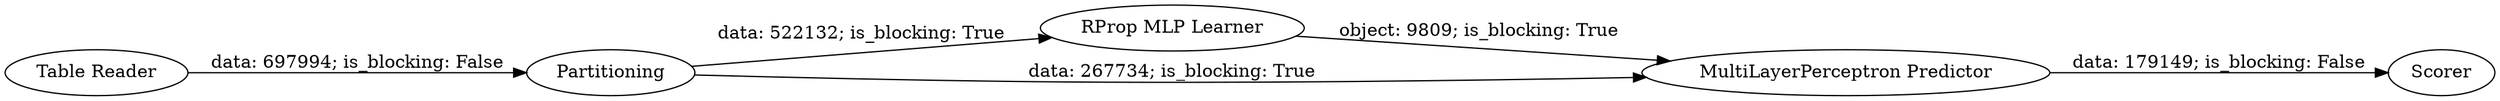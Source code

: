 digraph {
	"2954103773471184723_744" [label=Partitioning]
	"2954103773471184723_745" [label=Scorer]
	"2954103773471184723_739" [label="Table Reader"]
	"2954103773471184723_742" [label="RProp MLP Learner"]
	"2954103773471184723_743" [label="MultiLayerPerceptron Predictor"]
	"2954103773471184723_744" -> "2954103773471184723_743" [label="data: 267734; is_blocking: True"]
	"2954103773471184723_739" -> "2954103773471184723_744" [label="data: 697994; is_blocking: False"]
	"2954103773471184723_744" -> "2954103773471184723_742" [label="data: 522132; is_blocking: True"]
	"2954103773471184723_743" -> "2954103773471184723_745" [label="data: 179149; is_blocking: False"]
	"2954103773471184723_742" -> "2954103773471184723_743" [label="object: 9809; is_blocking: True"]
	rankdir=LR
}
